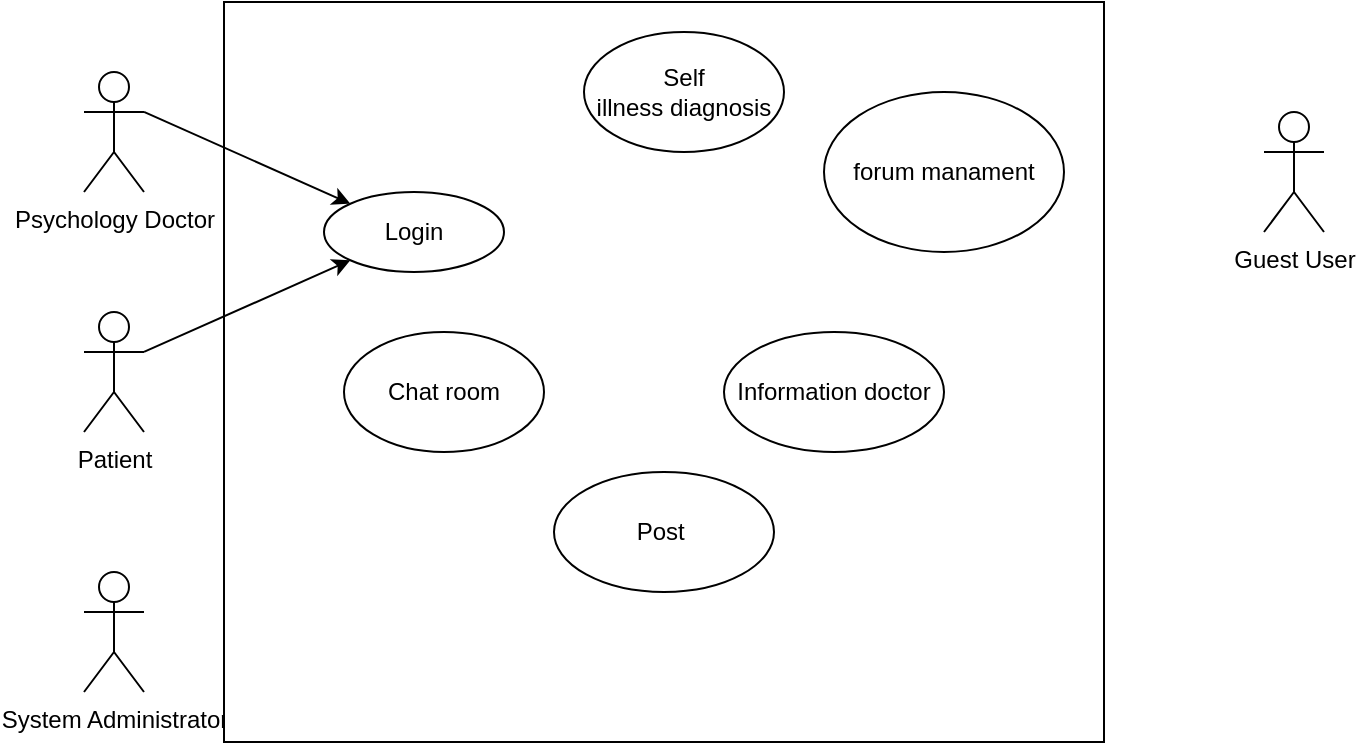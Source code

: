 <mxfile version="24.7.7">
  <diagram name="Page-1" id="PY7i92oOjuISGerA8wir">
    <mxGraphModel dx="1243" dy="547" grid="1" gridSize="10" guides="1" tooltips="1" connect="1" arrows="1" fold="1" page="1" pageScale="1" pageWidth="827" pageHeight="1169" math="0" shadow="0">
      <root>
        <mxCell id="0" />
        <mxCell id="1" parent="0" />
        <mxCell id="1nx0tE2UZjKB8xVgEcII-1" value="&lt;div&gt;Patient&lt;/div&gt;" style="shape=umlActor;verticalLabelPosition=bottom;verticalAlign=top;html=1;outlineConnect=0;" parent="1" vertex="1">
          <mxGeometry x="60" y="240" width="30" height="60" as="geometry" />
        </mxCell>
        <mxCell id="1nx0tE2UZjKB8xVgEcII-2" value="Psychology Doctor&lt;div&gt;&lt;br&gt;&lt;/div&gt;" style="shape=umlActor;verticalLabelPosition=bottom;verticalAlign=top;html=1;outlineConnect=0;" parent="1" vertex="1">
          <mxGeometry x="60" y="120" width="30" height="60" as="geometry" />
        </mxCell>
        <mxCell id="1nx0tE2UZjKB8xVgEcII-3" value="System Administrator" style="shape=umlActor;verticalLabelPosition=bottom;verticalAlign=top;html=1;outlineConnect=0;" parent="1" vertex="1">
          <mxGeometry x="60" y="370" width="30" height="60" as="geometry" />
        </mxCell>
        <mxCell id="64yVkqV5qo0Nr_YxNSAC-1" value="" style="rounded=0;whiteSpace=wrap;html=1;" vertex="1" parent="1">
          <mxGeometry x="130" y="85" width="440" height="370" as="geometry" />
        </mxCell>
        <mxCell id="64yVkqV5qo0Nr_YxNSAC-3" value="Information doctor" style="ellipse;whiteSpace=wrap;html=1;" vertex="1" parent="1">
          <mxGeometry x="380" y="250" width="110" height="60" as="geometry" />
        </mxCell>
        <mxCell id="64yVkqV5qo0Nr_YxNSAC-4" value="forum manament" style="ellipse;whiteSpace=wrap;html=1;" vertex="1" parent="1">
          <mxGeometry x="430" y="130" width="120" height="80" as="geometry" />
        </mxCell>
        <mxCell id="64yVkqV5qo0Nr_YxNSAC-5" value="Self illness&amp;nbsp;diagnosis" style="ellipse;whiteSpace=wrap;html=1;" vertex="1" parent="1">
          <mxGeometry x="310" y="100" width="100" height="60" as="geometry" />
        </mxCell>
        <mxCell id="64yVkqV5qo0Nr_YxNSAC-6" value="Chat room" style="ellipse;whiteSpace=wrap;html=1;" vertex="1" parent="1">
          <mxGeometry x="190" y="250" width="100" height="60" as="geometry" />
        </mxCell>
        <mxCell id="64yVkqV5qo0Nr_YxNSAC-7" value="&lt;div&gt;Login&lt;/div&gt;" style="ellipse;whiteSpace=wrap;html=1;" vertex="1" parent="1">
          <mxGeometry x="180" y="180" width="90" height="40" as="geometry" />
        </mxCell>
        <mxCell id="64yVkqV5qo0Nr_YxNSAC-8" value="" style="endArrow=classic;html=1;rounded=0;exitX=1;exitY=0.333;exitDx=0;exitDy=0;exitPerimeter=0;entryX=0;entryY=0;entryDx=0;entryDy=0;" edge="1" parent="1" source="1nx0tE2UZjKB8xVgEcII-2" target="64yVkqV5qo0Nr_YxNSAC-7">
          <mxGeometry width="50" height="50" relative="1" as="geometry">
            <mxPoint x="130" y="220" as="sourcePoint" />
            <mxPoint x="187.558" y="183.359" as="targetPoint" />
          </mxGeometry>
        </mxCell>
        <mxCell id="64yVkqV5qo0Nr_YxNSAC-9" value="" style="endArrow=classic;html=1;rounded=0;exitX=1;exitY=0.333;exitDx=0;exitDy=0;exitPerimeter=0;entryX=0;entryY=1;entryDx=0;entryDy=0;" edge="1" parent="1" source="1nx0tE2UZjKB8xVgEcII-1" target="64yVkqV5qo0Nr_YxNSAC-7">
          <mxGeometry width="50" height="50" relative="1" as="geometry">
            <mxPoint x="140" y="230" as="sourcePoint" />
            <mxPoint x="187.558" y="216.641" as="targetPoint" />
          </mxGeometry>
        </mxCell>
        <mxCell id="64yVkqV5qo0Nr_YxNSAC-13" value="Guest User" style="shape=umlActor;verticalLabelPosition=bottom;verticalAlign=top;html=1;outlineConnect=0;" vertex="1" parent="1">
          <mxGeometry x="650" y="140" width="30" height="60" as="geometry" />
        </mxCell>
        <mxCell id="64yVkqV5qo0Nr_YxNSAC-15" value="Post&amp;nbsp;" style="ellipse;whiteSpace=wrap;html=1;" vertex="1" parent="1">
          <mxGeometry x="295" y="320" width="110" height="60" as="geometry" />
        </mxCell>
      </root>
    </mxGraphModel>
  </diagram>
</mxfile>
